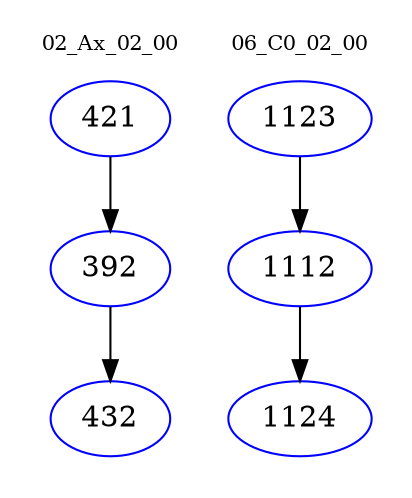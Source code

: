 digraph{
subgraph cluster_0 {
color = white
label = "02_Ax_02_00";
fontsize=10;
T0_421 [label="421", color="blue"]
T0_421 -> T0_392 [color="black"]
T0_392 [label="392", color="blue"]
T0_392 -> T0_432 [color="black"]
T0_432 [label="432", color="blue"]
}
subgraph cluster_1 {
color = white
label = "06_C0_02_00";
fontsize=10;
T1_1123 [label="1123", color="blue"]
T1_1123 -> T1_1112 [color="black"]
T1_1112 [label="1112", color="blue"]
T1_1112 -> T1_1124 [color="black"]
T1_1124 [label="1124", color="blue"]
}
}
